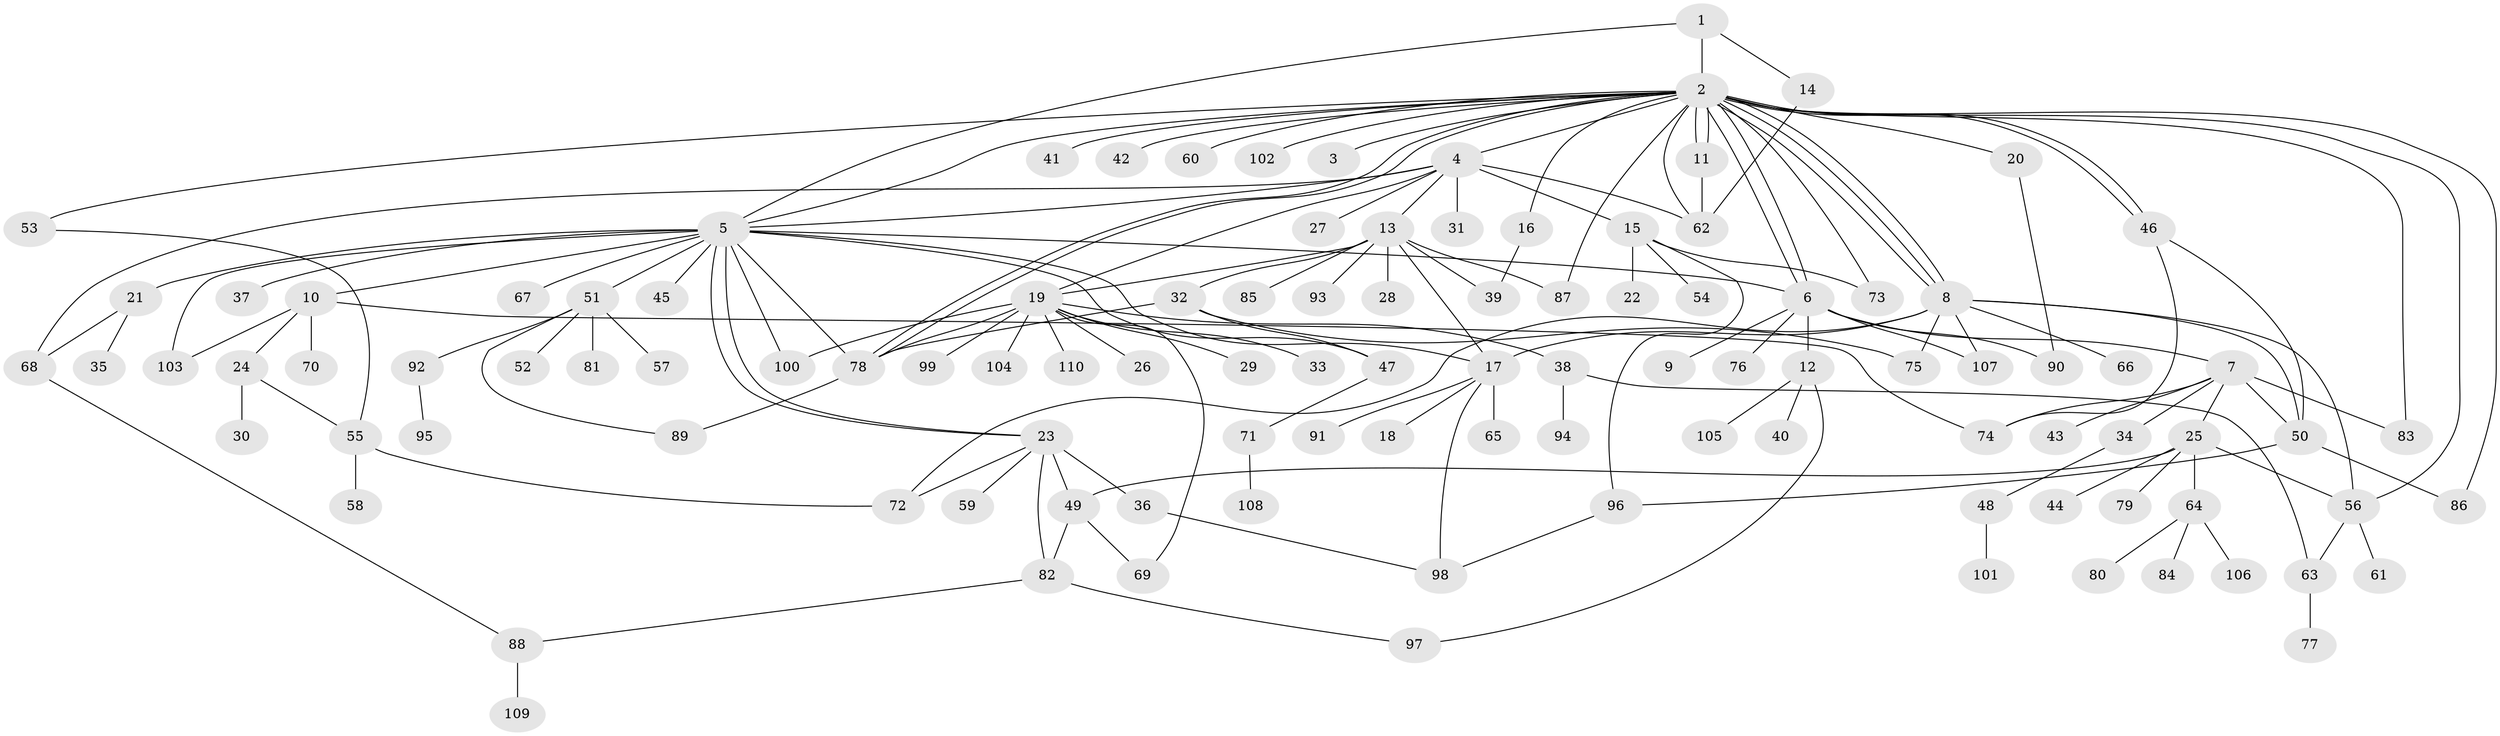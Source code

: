// Generated by graph-tools (version 1.1) at 2025/35/03/09/25 02:35:49]
// undirected, 110 vertices, 159 edges
graph export_dot {
graph [start="1"]
  node [color=gray90,style=filled];
  1;
  2;
  3;
  4;
  5;
  6;
  7;
  8;
  9;
  10;
  11;
  12;
  13;
  14;
  15;
  16;
  17;
  18;
  19;
  20;
  21;
  22;
  23;
  24;
  25;
  26;
  27;
  28;
  29;
  30;
  31;
  32;
  33;
  34;
  35;
  36;
  37;
  38;
  39;
  40;
  41;
  42;
  43;
  44;
  45;
  46;
  47;
  48;
  49;
  50;
  51;
  52;
  53;
  54;
  55;
  56;
  57;
  58;
  59;
  60;
  61;
  62;
  63;
  64;
  65;
  66;
  67;
  68;
  69;
  70;
  71;
  72;
  73;
  74;
  75;
  76;
  77;
  78;
  79;
  80;
  81;
  82;
  83;
  84;
  85;
  86;
  87;
  88;
  89;
  90;
  91;
  92;
  93;
  94;
  95;
  96;
  97;
  98;
  99;
  100;
  101;
  102;
  103;
  104;
  105;
  106;
  107;
  108;
  109;
  110;
  1 -- 2;
  1 -- 5;
  1 -- 14;
  2 -- 3;
  2 -- 4;
  2 -- 5;
  2 -- 6;
  2 -- 6;
  2 -- 8;
  2 -- 8;
  2 -- 8;
  2 -- 11;
  2 -- 11;
  2 -- 16;
  2 -- 20;
  2 -- 41;
  2 -- 42;
  2 -- 46;
  2 -- 46;
  2 -- 53;
  2 -- 56;
  2 -- 60;
  2 -- 62;
  2 -- 73;
  2 -- 78;
  2 -- 78;
  2 -- 83;
  2 -- 86;
  2 -- 87;
  2 -- 102;
  4 -- 5;
  4 -- 13;
  4 -- 15;
  4 -- 19;
  4 -- 27;
  4 -- 31;
  4 -- 62;
  4 -- 68;
  5 -- 6;
  5 -- 10;
  5 -- 17;
  5 -- 21;
  5 -- 23;
  5 -- 23;
  5 -- 37;
  5 -- 45;
  5 -- 47;
  5 -- 51;
  5 -- 67;
  5 -- 78;
  5 -- 100;
  5 -- 103;
  6 -- 7;
  6 -- 9;
  6 -- 12;
  6 -- 76;
  6 -- 90;
  6 -- 107;
  7 -- 25;
  7 -- 34;
  7 -- 43;
  7 -- 50;
  7 -- 74;
  7 -- 83;
  8 -- 17;
  8 -- 50;
  8 -- 56;
  8 -- 66;
  8 -- 72;
  8 -- 75;
  8 -- 107;
  10 -- 24;
  10 -- 70;
  10 -- 74;
  10 -- 103;
  11 -- 62;
  12 -- 40;
  12 -- 97;
  12 -- 105;
  13 -- 17;
  13 -- 19;
  13 -- 28;
  13 -- 32;
  13 -- 39;
  13 -- 85;
  13 -- 87;
  13 -- 93;
  14 -- 62;
  15 -- 22;
  15 -- 54;
  15 -- 73;
  15 -- 96;
  16 -- 39;
  17 -- 18;
  17 -- 65;
  17 -- 91;
  17 -- 98;
  19 -- 26;
  19 -- 29;
  19 -- 33;
  19 -- 38;
  19 -- 69;
  19 -- 78;
  19 -- 99;
  19 -- 100;
  19 -- 104;
  19 -- 110;
  20 -- 90;
  21 -- 35;
  21 -- 68;
  23 -- 36;
  23 -- 49;
  23 -- 59;
  23 -- 72;
  23 -- 82;
  24 -- 30;
  24 -- 55;
  25 -- 44;
  25 -- 49;
  25 -- 56;
  25 -- 64;
  25 -- 79;
  32 -- 47;
  32 -- 75;
  32 -- 78;
  34 -- 48;
  36 -- 98;
  38 -- 63;
  38 -- 94;
  46 -- 50;
  46 -- 74;
  47 -- 71;
  48 -- 101;
  49 -- 69;
  49 -- 82;
  50 -- 86;
  50 -- 96;
  51 -- 52;
  51 -- 57;
  51 -- 81;
  51 -- 89;
  51 -- 92;
  53 -- 55;
  55 -- 58;
  55 -- 72;
  56 -- 61;
  56 -- 63;
  63 -- 77;
  64 -- 80;
  64 -- 84;
  64 -- 106;
  68 -- 88;
  71 -- 108;
  78 -- 89;
  82 -- 88;
  82 -- 97;
  88 -- 109;
  92 -- 95;
  96 -- 98;
}
